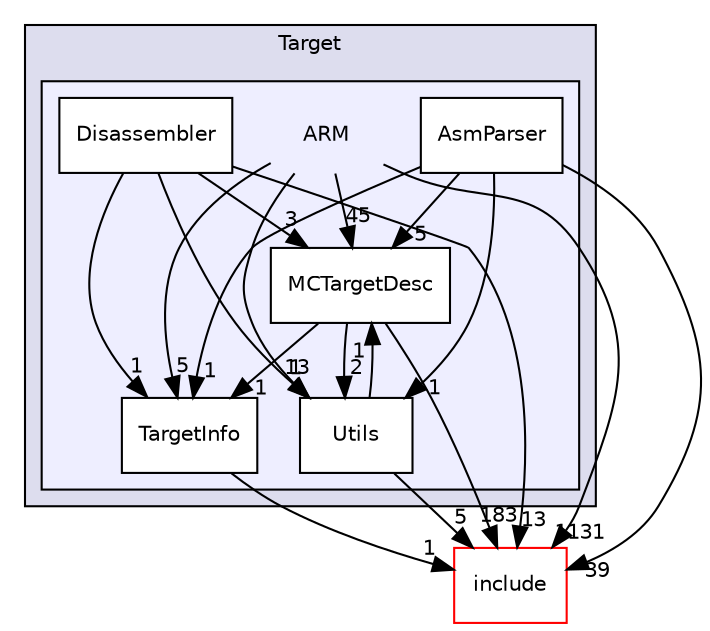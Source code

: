 digraph "lib/Target/ARM" {
  bgcolor=transparent;
  compound=true
  node [ fontsize="10", fontname="Helvetica"];
  edge [ labelfontsize="10", labelfontname="Helvetica"];
  subgraph clusterdir_794e483eb1cc7921d35fd149d9cc325b {
    graph [ bgcolor="#ddddee", pencolor="black", label="Target" fontname="Helvetica", fontsize="10", URL="dir_794e483eb1cc7921d35fd149d9cc325b.html"]
  subgraph clusterdir_4394675d1fa84070817ace1e93b57e8a {
    graph [ bgcolor="#eeeeff", pencolor="black", label="" URL="dir_4394675d1fa84070817ace1e93b57e8a.html"];
    dir_4394675d1fa84070817ace1e93b57e8a [shape=plaintext label="ARM"];
    dir_f54a02ae71ee9179afdc9bc6d797c5e2 [shape=box label="AsmParser" color="black" fillcolor="white" style="filled" URL="dir_f54a02ae71ee9179afdc9bc6d797c5e2.html"];
    dir_9284bacc593f864a459203e09e618af5 [shape=box label="Disassembler" color="black" fillcolor="white" style="filled" URL="dir_9284bacc593f864a459203e09e618af5.html"];
    dir_01936f0ac99a25b61f7f8770fcd2356f [shape=box label="MCTargetDesc" color="black" fillcolor="white" style="filled" URL="dir_01936f0ac99a25b61f7f8770fcd2356f.html"];
    dir_e74ffd2db7d0965c485dd377d7fa07ac [shape=box label="TargetInfo" color="black" fillcolor="white" style="filled" URL="dir_e74ffd2db7d0965c485dd377d7fa07ac.html"];
    dir_4e37b6fde532b2a91802f4c74b8b2743 [shape=box label="Utils" color="black" fillcolor="white" style="filled" URL="dir_4e37b6fde532b2a91802f4c74b8b2743.html"];
  }
  }
  dir_d44c64559bbebec7f509842c48db8b23 [shape=box label="include" color="red" URL="dir_d44c64559bbebec7f509842c48db8b23.html"];
  dir_f54a02ae71ee9179afdc9bc6d797c5e2->dir_01936f0ac99a25b61f7f8770fcd2356f [headlabel="5", labeldistance=1.5 headhref="dir_000113_000115.html"];
  dir_f54a02ae71ee9179afdc9bc6d797c5e2->dir_4e37b6fde532b2a91802f4c74b8b2743 [headlabel="1", labeldistance=1.5 headhref="dir_000113_000117.html"];
  dir_f54a02ae71ee9179afdc9bc6d797c5e2->dir_d44c64559bbebec7f509842c48db8b23 [headlabel="39", labeldistance=1.5 headhref="dir_000113_000001.html"];
  dir_f54a02ae71ee9179afdc9bc6d797c5e2->dir_e74ffd2db7d0965c485dd377d7fa07ac [headlabel="1", labeldistance=1.5 headhref="dir_000113_000116.html"];
  dir_01936f0ac99a25b61f7f8770fcd2356f->dir_4e37b6fde532b2a91802f4c74b8b2743 [headlabel="2", labeldistance=1.5 headhref="dir_000115_000117.html"];
  dir_01936f0ac99a25b61f7f8770fcd2356f->dir_d44c64559bbebec7f509842c48db8b23 [headlabel="183", labeldistance=1.5 headhref="dir_000115_000001.html"];
  dir_01936f0ac99a25b61f7f8770fcd2356f->dir_e74ffd2db7d0965c485dd377d7fa07ac [headlabel="1", labeldistance=1.5 headhref="dir_000115_000116.html"];
  dir_9284bacc593f864a459203e09e618af5->dir_01936f0ac99a25b61f7f8770fcd2356f [headlabel="3", labeldistance=1.5 headhref="dir_000114_000115.html"];
  dir_9284bacc593f864a459203e09e618af5->dir_4e37b6fde532b2a91802f4c74b8b2743 [headlabel="1", labeldistance=1.5 headhref="dir_000114_000117.html"];
  dir_9284bacc593f864a459203e09e618af5->dir_d44c64559bbebec7f509842c48db8b23 [headlabel="13", labeldistance=1.5 headhref="dir_000114_000001.html"];
  dir_9284bacc593f864a459203e09e618af5->dir_e74ffd2db7d0965c485dd377d7fa07ac [headlabel="1", labeldistance=1.5 headhref="dir_000114_000116.html"];
  dir_4394675d1fa84070817ace1e93b57e8a->dir_01936f0ac99a25b61f7f8770fcd2356f [headlabel="45", labeldistance=1.5 headhref="dir_000112_000115.html"];
  dir_4394675d1fa84070817ace1e93b57e8a->dir_4e37b6fde532b2a91802f4c74b8b2743 [headlabel="13", labeldistance=1.5 headhref="dir_000112_000117.html"];
  dir_4394675d1fa84070817ace1e93b57e8a->dir_d44c64559bbebec7f509842c48db8b23 [headlabel="1131", labeldistance=1.5 headhref="dir_000112_000001.html"];
  dir_4394675d1fa84070817ace1e93b57e8a->dir_e74ffd2db7d0965c485dd377d7fa07ac [headlabel="5", labeldistance=1.5 headhref="dir_000112_000116.html"];
  dir_4e37b6fde532b2a91802f4c74b8b2743->dir_01936f0ac99a25b61f7f8770fcd2356f [headlabel="1", labeldistance=1.5 headhref="dir_000117_000115.html"];
  dir_4e37b6fde532b2a91802f4c74b8b2743->dir_d44c64559bbebec7f509842c48db8b23 [headlabel="5", labeldistance=1.5 headhref="dir_000117_000001.html"];
  dir_e74ffd2db7d0965c485dd377d7fa07ac->dir_d44c64559bbebec7f509842c48db8b23 [headlabel="1", labeldistance=1.5 headhref="dir_000116_000001.html"];
}
